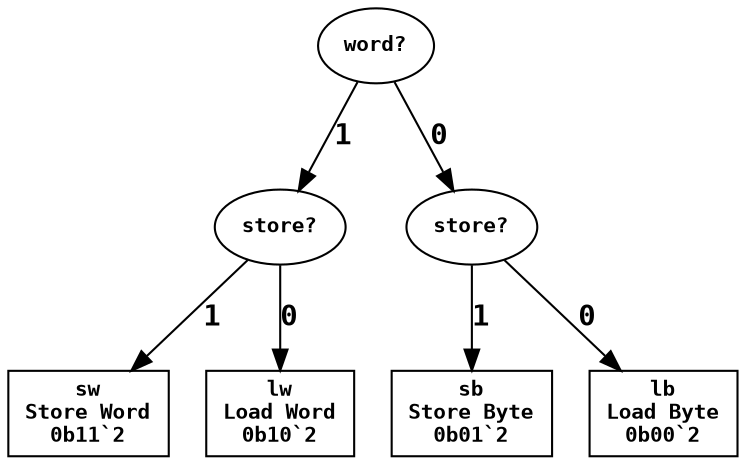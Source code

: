digraph "Format rri" {
  graph [bgcolor="white"];
  node [fontname = "Courier-Bold", fontsize="10pt"];
  edge [fontname = "Courier-Bold"];
  "word_1019694" [label = "word?", shape = ellipse];
  "word_1019694" -> "store_888754" [label = "1"];
  "word_1019694" -> "store_3203235" [label = "0"];
  "store_888754" [label = "store?", shape = ellipse];
  "store_888754" -> "sw_14565502" [label = "1"];
  "store_888754" -> "lw_13753362" [label = "0"];
  "sw_14565502" [label = "sw\nStore Word\n0b11`2", shape = rectangle];
  "lw_13753362" [label = "lw\nLoad Word\n0b10`2", shape = rectangle];
  "store_3203235" [label = "store?", shape = ellipse];
  "store_3203235" -> "sb_10225307" [label = "1"];
  "store_3203235" -> "lb_1820023" [label = "0"];
  "sb_10225307" [label = "sb\nStore Byte\n0b01`2", shape = rectangle];
  "lb_1820023" [label = "lb\nLoad Byte\n0b00`2", shape = rectangle];
}
